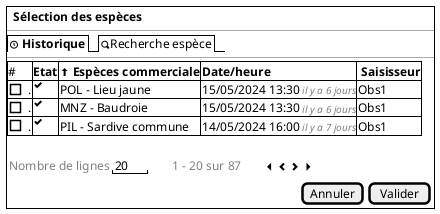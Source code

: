 @startsalt
{
  {+
    { | . |  <b>Sélection des espèces  }
    --
      {/  <&clock> <b>Historique | <&magnifying-glass>Recherche espèce}
    --
	{#
      # | <b>Etat | <&arrow-thick-top> <b>Espèces commerciale    | <b>Date/heure   | <b> Saisisseur
      [ ]. | <&check> | POL - Lieu jaune       | 15/05/2024 13:30<font color=grey size=10><i> il y a 6 jours | Obs1
      [ ]. | <&check> | MNZ - Baudroie        | 15/05/2024 13:30<font color=grey size=10><i> il y a 6 jours | Obs1
      [ ]. | <&check> | PIL - Sardive commune        | 14/05/2024 16:00<font color=grey size=10><i> il y a 7 jours | Obs1
    }
    .
    {
       { <font color=grey>Nombre de lignes</font> |  " 20 "  | . | . | . | . | <font color=grey>1 - 20 sur 87 | . | . | . | . | <&caret-left> <&chevron-left> <&chevron-right> <&caret-right> }
    }
    { . | . | . | . | . | . | . | . | . | . | . | . | . | . | . | . | . | . | . | . | . | . | . | . | . | . | . | . | . | . | . | . | . | . | . | . | . | . | . | . | . | . | . | . | . | . | . | . | . | . | . | . | . | . | . | . |[Annuler] | [Valider] }
    }
 }
@endsalt